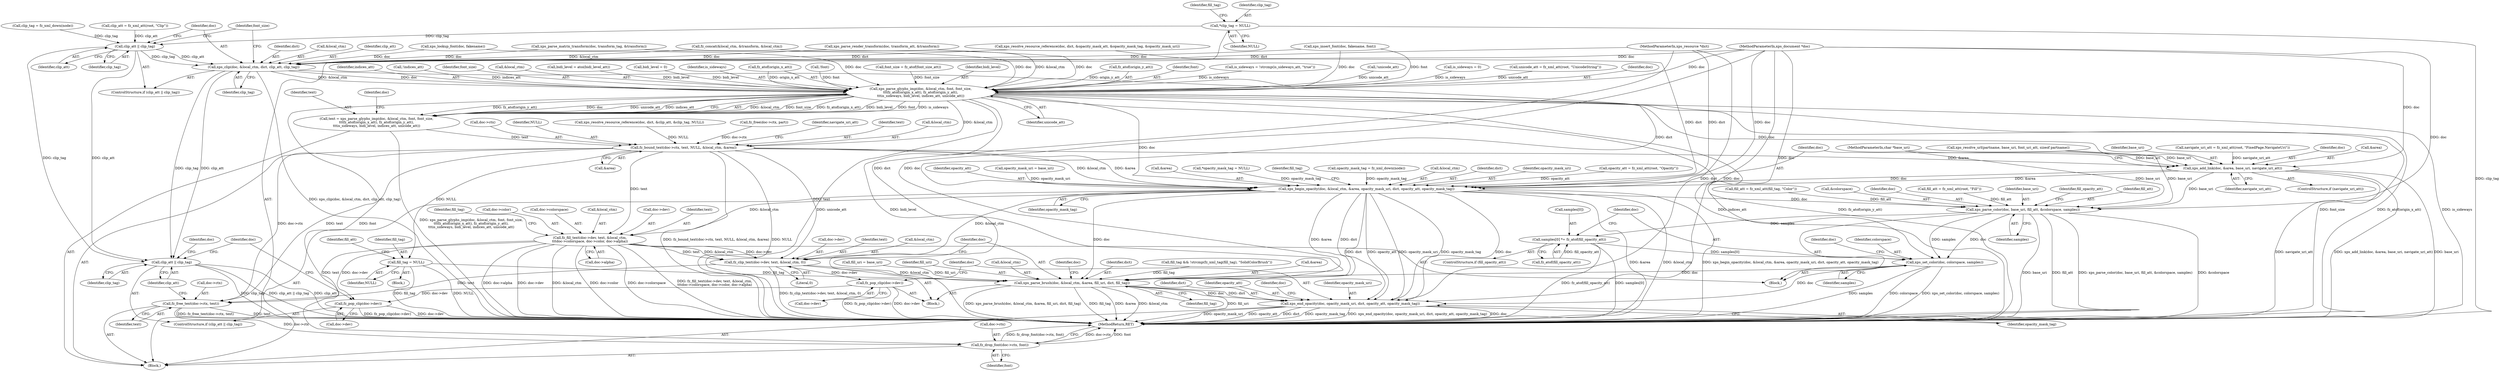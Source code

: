 digraph "0_ghostscript_60dabde18d7fe12b19da8b509bdfee9cc886aafc_1@pointer" {
"1000140" [label="(Call,*clip_tag = NULL)"];
"1000612" [label="(Call,clip_att || clip_tag)"];
"1000615" [label="(Call,xps_clip(doc, &local_ctm, dict, clip_att, clip_tag))"];
"1000628" [label="(Call,xps_parse_glyphs_imp(doc, &local_ctm, font, font_size,\n\t\t\tfz_atof(origin_x_att), fz_atof(origin_y_att),\n\t\t\tis_sideways, bidi_level, indices_att, unicode_att))"];
"1000626" [label="(Call,text = xps_parse_glyphs_imp(doc, &local_ctm, font, font_size,\n\t\t\tfz_atof(origin_x_att), fz_atof(origin_y_att),\n\t\t\tis_sideways, bidi_level, indices_att, unicode_att))"];
"1000642" [label="(Call,fz_bound_text(doc->ctx, text, NULL, &local_ctm, &area))"];
"1000654" [label="(Call,xps_add_link(doc, &area, base_uri, navigate_uri_att))"];
"1000660" [label="(Call,xps_begin_opacity(doc, &local_ctm, &area, opacity_mask_uri, dict, opacity_att, opacity_mask_tag))"];
"1000697" [label="(Call,xps_parse_color(doc, base_uri, fill_att, &colorspace, samples))"];
"1000706" [label="(Call,samples[0] *= fz_atof(fill_opacity_att))"];
"1000712" [label="(Call,xps_set_color(doc, colorspace, samples))"];
"1000743" [label="(Call,xps_parse_brush(doc, &local_ctm, &area, fill_uri, dict, fill_tag))"];
"1000756" [label="(Call,xps_end_opacity(doc, opacity_mask_uri, dict, opacity_att, opacity_mask_tag))"];
"1000716" [label="(Call,fz_fill_text(doc->dev, text, &local_ctm,\n\t\t\tdoc->colorspace, doc->color, doc->alpha))"];
"1000735" [label="(Call,fz_clip_text(doc->dev, text, &local_ctm, 0))"];
"1000752" [label="(Call,fz_pop_clip(doc->dev))"];
"1000771" [label="(Call,fz_pop_clip(doc->dev))"];
"1000762" [label="(Call,fz_free_text(doc->ctx, text))"];
"1000775" [label="(Call,fz_drop_font(doc->ctx, font))"];
"1000689" [label="(Call,fill_tag = NULL)"];
"1000768" [label="(Call,clip_att || clip_tag)"];
"1000775" [label="(Call,fz_drop_font(doc->ctx, font))"];
"1000173" [label="(Call,bidi_level = 0)"];
"1000604" [label="(Call,fz_concat(&local_ctm, &transform, &local_ctm))"];
"1000614" [label="(Identifier,clip_tag)"];
"1000684" [label="(Call,fill_att = fz_xml_att(fill_tag, \"Color\"))"];
"1000701" [label="(Call,&colorspace)"];
"1000295" [label="(Call,clip_tag = fz_xml_down(node))"];
"1000720" [label="(Identifier,text)"];
"1000611" [label="(ControlStructure,if (clip_att || clip_tag))"];
"1000377" [label="(Call,is_sideways = !strcmp(is_sideways_att, \"true\"))"];
"1000690" [label="(Identifier,fill_tag)"];
"1000734" [label="(Block,)"];
"1000617" [label="(Call,&local_ctm)"];
"1000642" [label="(Call,fz_bound_text(doc->ctx, text, NULL, &local_ctm, &area))"];
"1000733" [label="(Identifier,fill_tag)"];
"1000739" [label="(Identifier,text)"];
"1000769" [label="(Identifier,clip_att)"];
"1000372" [label="(Call,!unicode_att)"];
"1000735" [label="(Call,fz_clip_text(doc->dev, text, &local_ctm, 0))"];
"1000772" [label="(Call,doc->dev)"];
"1000707" [label="(Call,samples[0])"];
"1000643" [label="(Call,doc->ctx)"];
"1000759" [label="(Identifier,dict)"];
"1000726" [label="(Call,doc->color)"];
"1000659" [label="(Identifier,navigate_uri_att)"];
"1000169" [label="(Call,is_sideways = 0)"];
"1000762" [label="(Call,fz_free_text(doc->ctx, text))"];
"1000223" [label="(Call,unicode_att = fz_xml_att(root, \"UnicodeString\"))"];
"1000743" [label="(Call,xps_parse_brush(doc, &local_ctm, &area, fill_uri, dict, fill_tag))"];
"1000323" [label="(Call,xps_resolve_resource_reference(doc, dict, &clip_att, &clip_tag, NULL))"];
"1000238" [label="(Call,clip_att = fz_xml_att(root, \"Clip\"))"];
"1000647" [label="(Identifier,NULL)"];
"1000579" [label="(Call,fz_free(doc->ctx, part))"];
"1000754" [label="(Identifier,doc)"];
"1000723" [label="(Call,doc->colorspace)"];
"1000650" [label="(Call,&area)"];
"1000621" [label="(Identifier,clip_tag)"];
"1000629" [label="(Identifier,doc)"];
"1000613" [label="(Identifier,clip_att)"];
"1000694" [label="(Block,)"];
"1000776" [label="(Call,doc->ctx)"];
"1000640" [label="(Identifier,indices_att)"];
"1000671" [label="(Call,fill_tag && !strcmp(fz_xml_tag(fill_tag), \"SolidColorBrush\"))"];
"1000654" [label="(Call,xps_add_link(doc, &area, base_uri, navigate_uri_att))"];
"1000661" [label="(Identifier,doc)"];
"1000697" [label="(Call,xps_parse_color(doc, base_uri, fill_att, &colorspace, samples))"];
"1000644" [label="(Identifier,doc)"];
"1000116" [label="(Block,)"];
"1000721" [label="(Call,&local_ctm)"];
"1000253" [label="(Call,navigate_uri_att = fz_xml_att(root, \"FixedPage.NavigateUri\"))"];
"1000664" [label="(Call,&area)"];
"1000698" [label="(Identifier,doc)"];
"1000757" [label="(Identifier,doc)"];
"1000740" [label="(Call,&local_ctm)"];
"1000689" [label="(Call,fill_tag = NULL)"];
"1000704" [label="(ControlStructure,if (fill_opacity_att))"];
"1000111" [label="(MethodParameterIn,xps_document *doc)"];
"1000370" [label="(Call,!indices_att)"];
"1000747" [label="(Call,&area)"];
"1000309" [label="(Call,fill_uri = base_uri)"];
"1000653" [label="(Identifier,navigate_uri_att)"];
"1000779" [label="(Identifier,font)"];
"1000633" [label="(Identifier,font_size)"];
"1000715" [label="(Identifier,samples)"];
"1000148" [label="(Call,*opacity_mask_tag = NULL)"];
"1000672" [label="(Identifier,fill_tag)"];
"1000756" [label="(Call,xps_end_opacity(doc, opacity_mask_uri, dict, opacity_att, opacity_mask_tag))"];
"1000188" [label="(Call,fill_att = fz_xml_att(root, \"Fill\"))"];
"1000703" [label="(Identifier,samples)"];
"1000763" [label="(Call,doc->ctx)"];
"1000630" [label="(Call,&local_ctm)"];
"1000752" [label="(Call,fz_pop_clip(doc->dev))"];
"1000623" [label="(Identifier,font_size)"];
"1000626" [label="(Call,text = xps_parse_glyphs_imp(doc, &local_ctm, font, font_size,\n\t\t\tfz_atof(origin_x_att), fz_atof(origin_y_att),\n\t\t\tis_sideways, bidi_level, indices_att, unicode_att))"];
"1000385" [label="(Call,bidi_level = atoi(bidi_level_att))"];
"1000712" [label="(Call,xps_set_color(doc, colorspace, samples))"];
"1000749" [label="(Identifier,fill_uri)"];
"1000760" [label="(Identifier,opacity_att)"];
"1000145" [label="(Identifier,fill_tag)"];
"1000140" [label="(Call,*clip_tag = NULL)"];
"1000285" [label="(Call,opacity_mask_tag = fz_xml_down(node))"];
"1000693" [label="(Identifier,fill_att)"];
"1000662" [label="(Call,&local_ctm)"];
"1000729" [label="(Call,doc->alpha)"];
"1000641" [label="(Identifier,unicode_att)"];
"1000745" [label="(Call,&local_ctm)"];
"1000691" [label="(Identifier,NULL)"];
"1000141" [label="(Identifier,clip_tag)"];
"1000777" [label="(Identifier,doc)"];
"1000620" [label="(Identifier,clip_att)"];
"1000652" [label="(ControlStructure,if (navigate_uri_att))"];
"1000706" [label="(Call,samples[0] *= fz_atof(fill_opacity_att))"];
"1000761" [label="(Identifier,opacity_mask_tag)"];
"1000744" [label="(Identifier,doc)"];
"1000766" [label="(Identifier,text)"];
"1000667" [label="(Identifier,dict)"];
"1000612" [label="(Call,clip_att || clip_tag)"];
"1000773" [label="(Identifier,doc)"];
"1000638" [label="(Identifier,is_sideways)"];
"1000717" [label="(Call,doc->dev)"];
"1000751" [label="(Identifier,fill_tag)"];
"1000767" [label="(ControlStructure,if (clip_att || clip_tag))"];
"1000628" [label="(Call,xps_parse_glyphs_imp(doc, &local_ctm, font, font_size,\n\t\t\tfz_atof(origin_x_att), fz_atof(origin_y_att),\n\t\t\tis_sideways, bidi_level, indices_att, unicode_att))"];
"1000646" [label="(Identifier,text)"];
"1000666" [label="(Identifier,opacity_mask_uri)"];
"1000678" [label="(Block,)"];
"1000699" [label="(Identifier,base_uri)"];
"1000655" [label="(Identifier,doc)"];
"1000770" [label="(Identifier,clip_tag)"];
"1000768" [label="(Call,clip_att || clip_tag)"];
"1000634" [label="(Call,fz_atof(origin_x_att))"];
"1000705" [label="(Identifier,fill_opacity_att)"];
"1000714" [label="(Identifier,colorspace)"];
"1000459" [label="(Call,!font)"];
"1000627" [label="(Identifier,text)"];
"1000780" [label="(MethodReturn,RET)"];
"1000648" [label="(Call,&local_ctm)"];
"1000622" [label="(Call,font_size = fz_atof(font_size_att))"];
"1000114" [label="(MethodParameterIn,xps_resource *dict)"];
"1000340" [label="(Call,xps_resolve_resource_reference(doc, dict, &opacity_mask_att, &opacity_mask_tag, &opacity_mask_uri))"];
"1000243" [label="(Call,opacity_att = fz_xml_att(root, \"Opacity\"))"];
"1000599" [label="(Call,xps_parse_matrix_transform(doc, transform_tag, &transform))"];
"1000668" [label="(Identifier,opacity_att)"];
"1000639" [label="(Identifier,bidi_level)"];
"1000750" [label="(Identifier,dict)"];
"1000113" [label="(MethodParameterIn,char *base_uri)"];
"1000716" [label="(Call,fz_fill_text(doc->dev, text, &local_ctm,\n\t\t\tdoc->colorspace, doc->color, doc->alpha))"];
"1000619" [label="(Identifier,dict)"];
"1000636" [label="(Call,fz_atof(origin_y_att))"];
"1000312" [label="(Call,opacity_mask_uri = base_uri)"];
"1000764" [label="(Identifier,doc)"];
"1000700" [label="(Identifier,fill_att)"];
"1000656" [label="(Call,&area)"];
"1000753" [label="(Call,doc->dev)"];
"1000616" [label="(Identifier,doc)"];
"1000771" [label="(Call,fz_pop_clip(doc->dev))"];
"1000713" [label="(Identifier,doc)"];
"1000142" [label="(Identifier,NULL)"];
"1000718" [label="(Identifier,doc)"];
"1000632" [label="(Identifier,font)"];
"1000455" [label="(Call,xps_lookup_font(doc, fakename))"];
"1000758" [label="(Identifier,opacity_mask_uri)"];
"1000710" [label="(Call,fz_atof(fill_opacity_att))"];
"1000568" [label="(Call,xps_insert_font(doc, fakename, font))"];
"1000669" [label="(Identifier,opacity_mask_tag)"];
"1000592" [label="(Call,xps_parse_render_transform(doc, transform_att, &transform))"];
"1000389" [label="(Call,xps_resolve_url(partname, base_uri, font_uri_att, sizeof partname))"];
"1000736" [label="(Call,doc->dev)"];
"1000658" [label="(Identifier,base_uri)"];
"1000615" [label="(Call,xps_clip(doc, &local_ctm, dict, clip_att, clip_tag))"];
"1000742" [label="(Literal,0)"];
"1000660" [label="(Call,xps_begin_opacity(doc, &local_ctm, &area, opacity_mask_uri, dict, opacity_att, opacity_mask_tag))"];
"1000140" -> "1000116"  [label="AST: "];
"1000140" -> "1000142"  [label="CFG: "];
"1000141" -> "1000140"  [label="AST: "];
"1000142" -> "1000140"  [label="AST: "];
"1000145" -> "1000140"  [label="CFG: "];
"1000140" -> "1000780"  [label="DDG: clip_tag"];
"1000140" -> "1000612"  [label="DDG: clip_tag"];
"1000612" -> "1000611"  [label="AST: "];
"1000612" -> "1000613"  [label="CFG: "];
"1000612" -> "1000614"  [label="CFG: "];
"1000613" -> "1000612"  [label="AST: "];
"1000614" -> "1000612"  [label="AST: "];
"1000616" -> "1000612"  [label="CFG: "];
"1000623" -> "1000612"  [label="CFG: "];
"1000238" -> "1000612"  [label="DDG: clip_att"];
"1000295" -> "1000612"  [label="DDG: clip_tag"];
"1000612" -> "1000615"  [label="DDG: clip_att"];
"1000612" -> "1000615"  [label="DDG: clip_tag"];
"1000612" -> "1000768"  [label="DDG: clip_att"];
"1000612" -> "1000768"  [label="DDG: clip_tag"];
"1000615" -> "1000611"  [label="AST: "];
"1000615" -> "1000621"  [label="CFG: "];
"1000616" -> "1000615"  [label="AST: "];
"1000617" -> "1000615"  [label="AST: "];
"1000619" -> "1000615"  [label="AST: "];
"1000620" -> "1000615"  [label="AST: "];
"1000621" -> "1000615"  [label="AST: "];
"1000623" -> "1000615"  [label="CFG: "];
"1000615" -> "1000780"  [label="DDG: xps_clip(doc, &local_ctm, dict, clip_att, clip_tag)"];
"1000568" -> "1000615"  [label="DDG: doc"];
"1000599" -> "1000615"  [label="DDG: doc"];
"1000455" -> "1000615"  [label="DDG: doc"];
"1000592" -> "1000615"  [label="DDG: doc"];
"1000111" -> "1000615"  [label="DDG: doc"];
"1000604" -> "1000615"  [label="DDG: &local_ctm"];
"1000340" -> "1000615"  [label="DDG: dict"];
"1000114" -> "1000615"  [label="DDG: dict"];
"1000615" -> "1000628"  [label="DDG: doc"];
"1000615" -> "1000628"  [label="DDG: &local_ctm"];
"1000615" -> "1000660"  [label="DDG: dict"];
"1000615" -> "1000768"  [label="DDG: clip_att"];
"1000615" -> "1000768"  [label="DDG: clip_tag"];
"1000628" -> "1000626"  [label="AST: "];
"1000628" -> "1000641"  [label="CFG: "];
"1000629" -> "1000628"  [label="AST: "];
"1000630" -> "1000628"  [label="AST: "];
"1000632" -> "1000628"  [label="AST: "];
"1000633" -> "1000628"  [label="AST: "];
"1000634" -> "1000628"  [label="AST: "];
"1000636" -> "1000628"  [label="AST: "];
"1000638" -> "1000628"  [label="AST: "];
"1000639" -> "1000628"  [label="AST: "];
"1000640" -> "1000628"  [label="AST: "];
"1000641" -> "1000628"  [label="AST: "];
"1000626" -> "1000628"  [label="CFG: "];
"1000628" -> "1000780"  [label="DDG: is_sideways"];
"1000628" -> "1000780"  [label="DDG: unicode_att"];
"1000628" -> "1000780"  [label="DDG: bidi_level"];
"1000628" -> "1000780"  [label="DDG: indices_att"];
"1000628" -> "1000780"  [label="DDG: font_size"];
"1000628" -> "1000780"  [label="DDG: fz_atof(origin_y_att)"];
"1000628" -> "1000780"  [label="DDG: fz_atof(origin_x_att)"];
"1000628" -> "1000626"  [label="DDG: &local_ctm"];
"1000628" -> "1000626"  [label="DDG: font_size"];
"1000628" -> "1000626"  [label="DDG: fz_atof(origin_x_att)"];
"1000628" -> "1000626"  [label="DDG: bidi_level"];
"1000628" -> "1000626"  [label="DDG: font"];
"1000628" -> "1000626"  [label="DDG: is_sideways"];
"1000628" -> "1000626"  [label="DDG: fz_atof(origin_y_att)"];
"1000628" -> "1000626"  [label="DDG: doc"];
"1000628" -> "1000626"  [label="DDG: unicode_att"];
"1000628" -> "1000626"  [label="DDG: indices_att"];
"1000568" -> "1000628"  [label="DDG: doc"];
"1000568" -> "1000628"  [label="DDG: font"];
"1000599" -> "1000628"  [label="DDG: doc"];
"1000455" -> "1000628"  [label="DDG: doc"];
"1000592" -> "1000628"  [label="DDG: doc"];
"1000111" -> "1000628"  [label="DDG: doc"];
"1000604" -> "1000628"  [label="DDG: &local_ctm"];
"1000459" -> "1000628"  [label="DDG: font"];
"1000622" -> "1000628"  [label="DDG: font_size"];
"1000634" -> "1000628"  [label="DDG: origin_x_att"];
"1000636" -> "1000628"  [label="DDG: origin_y_att"];
"1000377" -> "1000628"  [label="DDG: is_sideways"];
"1000169" -> "1000628"  [label="DDG: is_sideways"];
"1000385" -> "1000628"  [label="DDG: bidi_level"];
"1000173" -> "1000628"  [label="DDG: bidi_level"];
"1000370" -> "1000628"  [label="DDG: indices_att"];
"1000372" -> "1000628"  [label="DDG: unicode_att"];
"1000223" -> "1000628"  [label="DDG: unicode_att"];
"1000628" -> "1000642"  [label="DDG: &local_ctm"];
"1000628" -> "1000654"  [label="DDG: doc"];
"1000628" -> "1000660"  [label="DDG: doc"];
"1000628" -> "1000775"  [label="DDG: font"];
"1000626" -> "1000116"  [label="AST: "];
"1000627" -> "1000626"  [label="AST: "];
"1000644" -> "1000626"  [label="CFG: "];
"1000626" -> "1000780"  [label="DDG: xps_parse_glyphs_imp(doc, &local_ctm, font, font_size,\n\t\t\tfz_atof(origin_x_att), fz_atof(origin_y_att),\n\t\t\tis_sideways, bidi_level, indices_att, unicode_att)"];
"1000626" -> "1000642"  [label="DDG: text"];
"1000642" -> "1000116"  [label="AST: "];
"1000642" -> "1000650"  [label="CFG: "];
"1000643" -> "1000642"  [label="AST: "];
"1000646" -> "1000642"  [label="AST: "];
"1000647" -> "1000642"  [label="AST: "];
"1000648" -> "1000642"  [label="AST: "];
"1000650" -> "1000642"  [label="AST: "];
"1000653" -> "1000642"  [label="CFG: "];
"1000642" -> "1000780"  [label="DDG: NULL"];
"1000642" -> "1000780"  [label="DDG: fz_bound_text(doc->ctx, text, NULL, &local_ctm, &area)"];
"1000579" -> "1000642"  [label="DDG: doc->ctx"];
"1000323" -> "1000642"  [label="DDG: NULL"];
"1000642" -> "1000654"  [label="DDG: &area"];
"1000642" -> "1000660"  [label="DDG: &local_ctm"];
"1000642" -> "1000660"  [label="DDG: &area"];
"1000642" -> "1000689"  [label="DDG: NULL"];
"1000642" -> "1000716"  [label="DDG: text"];
"1000642" -> "1000735"  [label="DDG: text"];
"1000642" -> "1000762"  [label="DDG: doc->ctx"];
"1000642" -> "1000762"  [label="DDG: text"];
"1000654" -> "1000652"  [label="AST: "];
"1000654" -> "1000659"  [label="CFG: "];
"1000655" -> "1000654"  [label="AST: "];
"1000656" -> "1000654"  [label="AST: "];
"1000658" -> "1000654"  [label="AST: "];
"1000659" -> "1000654"  [label="AST: "];
"1000661" -> "1000654"  [label="CFG: "];
"1000654" -> "1000780"  [label="DDG: base_uri"];
"1000654" -> "1000780"  [label="DDG: navigate_uri_att"];
"1000654" -> "1000780"  [label="DDG: xps_add_link(doc, &area, base_uri, navigate_uri_att)"];
"1000111" -> "1000654"  [label="DDG: doc"];
"1000389" -> "1000654"  [label="DDG: base_uri"];
"1000113" -> "1000654"  [label="DDG: base_uri"];
"1000253" -> "1000654"  [label="DDG: navigate_uri_att"];
"1000654" -> "1000660"  [label="DDG: doc"];
"1000654" -> "1000660"  [label="DDG: &area"];
"1000654" -> "1000697"  [label="DDG: base_uri"];
"1000660" -> "1000116"  [label="AST: "];
"1000660" -> "1000669"  [label="CFG: "];
"1000661" -> "1000660"  [label="AST: "];
"1000662" -> "1000660"  [label="AST: "];
"1000664" -> "1000660"  [label="AST: "];
"1000666" -> "1000660"  [label="AST: "];
"1000667" -> "1000660"  [label="AST: "];
"1000668" -> "1000660"  [label="AST: "];
"1000669" -> "1000660"  [label="AST: "];
"1000672" -> "1000660"  [label="CFG: "];
"1000660" -> "1000780"  [label="DDG: xps_begin_opacity(doc, &local_ctm, &area, opacity_mask_uri, dict, opacity_att, opacity_mask_tag)"];
"1000660" -> "1000780"  [label="DDG: &area"];
"1000660" -> "1000780"  [label="DDG: &local_ctm"];
"1000111" -> "1000660"  [label="DDG: doc"];
"1000312" -> "1000660"  [label="DDG: opacity_mask_uri"];
"1000340" -> "1000660"  [label="DDG: dict"];
"1000114" -> "1000660"  [label="DDG: dict"];
"1000243" -> "1000660"  [label="DDG: opacity_att"];
"1000285" -> "1000660"  [label="DDG: opacity_mask_tag"];
"1000148" -> "1000660"  [label="DDG: opacity_mask_tag"];
"1000660" -> "1000697"  [label="DDG: doc"];
"1000660" -> "1000716"  [label="DDG: &local_ctm"];
"1000660" -> "1000735"  [label="DDG: &local_ctm"];
"1000660" -> "1000743"  [label="DDG: doc"];
"1000660" -> "1000743"  [label="DDG: &area"];
"1000660" -> "1000743"  [label="DDG: dict"];
"1000660" -> "1000756"  [label="DDG: doc"];
"1000660" -> "1000756"  [label="DDG: opacity_mask_uri"];
"1000660" -> "1000756"  [label="DDG: dict"];
"1000660" -> "1000756"  [label="DDG: opacity_att"];
"1000660" -> "1000756"  [label="DDG: opacity_mask_tag"];
"1000697" -> "1000694"  [label="AST: "];
"1000697" -> "1000703"  [label="CFG: "];
"1000698" -> "1000697"  [label="AST: "];
"1000699" -> "1000697"  [label="AST: "];
"1000700" -> "1000697"  [label="AST: "];
"1000701" -> "1000697"  [label="AST: "];
"1000703" -> "1000697"  [label="AST: "];
"1000705" -> "1000697"  [label="CFG: "];
"1000697" -> "1000780"  [label="DDG: fill_att"];
"1000697" -> "1000780"  [label="DDG: xps_parse_color(doc, base_uri, fill_att, &colorspace, samples)"];
"1000697" -> "1000780"  [label="DDG: &colorspace"];
"1000697" -> "1000780"  [label="DDG: base_uri"];
"1000111" -> "1000697"  [label="DDG: doc"];
"1000389" -> "1000697"  [label="DDG: base_uri"];
"1000113" -> "1000697"  [label="DDG: base_uri"];
"1000684" -> "1000697"  [label="DDG: fill_att"];
"1000188" -> "1000697"  [label="DDG: fill_att"];
"1000697" -> "1000706"  [label="DDG: samples"];
"1000697" -> "1000712"  [label="DDG: doc"];
"1000697" -> "1000712"  [label="DDG: samples"];
"1000706" -> "1000704"  [label="AST: "];
"1000706" -> "1000710"  [label="CFG: "];
"1000707" -> "1000706"  [label="AST: "];
"1000710" -> "1000706"  [label="AST: "];
"1000713" -> "1000706"  [label="CFG: "];
"1000706" -> "1000780"  [label="DDG: fz_atof(fill_opacity_att)"];
"1000706" -> "1000780"  [label="DDG: samples[0]"];
"1000710" -> "1000706"  [label="DDG: fill_opacity_att"];
"1000706" -> "1000712"  [label="DDG: samples[0]"];
"1000712" -> "1000694"  [label="AST: "];
"1000712" -> "1000715"  [label="CFG: "];
"1000713" -> "1000712"  [label="AST: "];
"1000714" -> "1000712"  [label="AST: "];
"1000715" -> "1000712"  [label="AST: "];
"1000718" -> "1000712"  [label="CFG: "];
"1000712" -> "1000780"  [label="DDG: colorspace"];
"1000712" -> "1000780"  [label="DDG: xps_set_color(doc, colorspace, samples)"];
"1000712" -> "1000780"  [label="DDG: samples"];
"1000111" -> "1000712"  [label="DDG: doc"];
"1000712" -> "1000743"  [label="DDG: doc"];
"1000712" -> "1000756"  [label="DDG: doc"];
"1000743" -> "1000734"  [label="AST: "];
"1000743" -> "1000751"  [label="CFG: "];
"1000744" -> "1000743"  [label="AST: "];
"1000745" -> "1000743"  [label="AST: "];
"1000747" -> "1000743"  [label="AST: "];
"1000749" -> "1000743"  [label="AST: "];
"1000750" -> "1000743"  [label="AST: "];
"1000751" -> "1000743"  [label="AST: "];
"1000754" -> "1000743"  [label="CFG: "];
"1000743" -> "1000780"  [label="DDG: fill_tag"];
"1000743" -> "1000780"  [label="DDG: &area"];
"1000743" -> "1000780"  [label="DDG: &local_ctm"];
"1000743" -> "1000780"  [label="DDG: fill_uri"];
"1000743" -> "1000780"  [label="DDG: xps_parse_brush(doc, &local_ctm, &area, fill_uri, dict, fill_tag)"];
"1000111" -> "1000743"  [label="DDG: doc"];
"1000735" -> "1000743"  [label="DDG: &local_ctm"];
"1000309" -> "1000743"  [label="DDG: fill_uri"];
"1000114" -> "1000743"  [label="DDG: dict"];
"1000689" -> "1000743"  [label="DDG: fill_tag"];
"1000671" -> "1000743"  [label="DDG: fill_tag"];
"1000743" -> "1000756"  [label="DDG: doc"];
"1000743" -> "1000756"  [label="DDG: dict"];
"1000756" -> "1000116"  [label="AST: "];
"1000756" -> "1000761"  [label="CFG: "];
"1000757" -> "1000756"  [label="AST: "];
"1000758" -> "1000756"  [label="AST: "];
"1000759" -> "1000756"  [label="AST: "];
"1000760" -> "1000756"  [label="AST: "];
"1000761" -> "1000756"  [label="AST: "];
"1000764" -> "1000756"  [label="CFG: "];
"1000756" -> "1000780"  [label="DDG: doc"];
"1000756" -> "1000780"  [label="DDG: opacity_mask_uri"];
"1000756" -> "1000780"  [label="DDG: opacity_att"];
"1000756" -> "1000780"  [label="DDG: dict"];
"1000756" -> "1000780"  [label="DDG: opacity_mask_tag"];
"1000756" -> "1000780"  [label="DDG: xps_end_opacity(doc, opacity_mask_uri, dict, opacity_att, opacity_mask_tag)"];
"1000111" -> "1000756"  [label="DDG: doc"];
"1000114" -> "1000756"  [label="DDG: dict"];
"1000716" -> "1000694"  [label="AST: "];
"1000716" -> "1000729"  [label="CFG: "];
"1000717" -> "1000716"  [label="AST: "];
"1000720" -> "1000716"  [label="AST: "];
"1000721" -> "1000716"  [label="AST: "];
"1000723" -> "1000716"  [label="AST: "];
"1000726" -> "1000716"  [label="AST: "];
"1000729" -> "1000716"  [label="AST: "];
"1000733" -> "1000716"  [label="CFG: "];
"1000716" -> "1000780"  [label="DDG: fz_fill_text(doc->dev, text, &local_ctm,\n\t\t\tdoc->colorspace, doc->color, doc->alpha)"];
"1000716" -> "1000780"  [label="DDG: doc->alpha"];
"1000716" -> "1000780"  [label="DDG: doc->dev"];
"1000716" -> "1000780"  [label="DDG: &local_ctm"];
"1000716" -> "1000780"  [label="DDG: doc->color"];
"1000716" -> "1000780"  [label="DDG: doc->colorspace"];
"1000716" -> "1000735"  [label="DDG: doc->dev"];
"1000716" -> "1000735"  [label="DDG: text"];
"1000716" -> "1000735"  [label="DDG: &local_ctm"];
"1000716" -> "1000762"  [label="DDG: text"];
"1000716" -> "1000771"  [label="DDG: doc->dev"];
"1000735" -> "1000734"  [label="AST: "];
"1000735" -> "1000742"  [label="CFG: "];
"1000736" -> "1000735"  [label="AST: "];
"1000739" -> "1000735"  [label="AST: "];
"1000740" -> "1000735"  [label="AST: "];
"1000742" -> "1000735"  [label="AST: "];
"1000744" -> "1000735"  [label="CFG: "];
"1000735" -> "1000780"  [label="DDG: fz_clip_text(doc->dev, text, &local_ctm, 0)"];
"1000735" -> "1000752"  [label="DDG: doc->dev"];
"1000735" -> "1000762"  [label="DDG: text"];
"1000752" -> "1000734"  [label="AST: "];
"1000752" -> "1000753"  [label="CFG: "];
"1000753" -> "1000752"  [label="AST: "];
"1000757" -> "1000752"  [label="CFG: "];
"1000752" -> "1000780"  [label="DDG: doc->dev"];
"1000752" -> "1000780"  [label="DDG: fz_pop_clip(doc->dev)"];
"1000752" -> "1000771"  [label="DDG: doc->dev"];
"1000771" -> "1000767"  [label="AST: "];
"1000771" -> "1000772"  [label="CFG: "];
"1000772" -> "1000771"  [label="AST: "];
"1000777" -> "1000771"  [label="CFG: "];
"1000771" -> "1000780"  [label="DDG: doc->dev"];
"1000771" -> "1000780"  [label="DDG: fz_pop_clip(doc->dev)"];
"1000762" -> "1000116"  [label="AST: "];
"1000762" -> "1000766"  [label="CFG: "];
"1000763" -> "1000762"  [label="AST: "];
"1000766" -> "1000762"  [label="AST: "];
"1000769" -> "1000762"  [label="CFG: "];
"1000762" -> "1000780"  [label="DDG: fz_free_text(doc->ctx, text)"];
"1000762" -> "1000780"  [label="DDG: text"];
"1000762" -> "1000775"  [label="DDG: doc->ctx"];
"1000775" -> "1000116"  [label="AST: "];
"1000775" -> "1000779"  [label="CFG: "];
"1000776" -> "1000775"  [label="AST: "];
"1000779" -> "1000775"  [label="AST: "];
"1000780" -> "1000775"  [label="CFG: "];
"1000775" -> "1000780"  [label="DDG: doc->ctx"];
"1000775" -> "1000780"  [label="DDG: font"];
"1000775" -> "1000780"  [label="DDG: fz_drop_font(doc->ctx, font)"];
"1000689" -> "1000678"  [label="AST: "];
"1000689" -> "1000691"  [label="CFG: "];
"1000690" -> "1000689"  [label="AST: "];
"1000691" -> "1000689"  [label="AST: "];
"1000693" -> "1000689"  [label="CFG: "];
"1000689" -> "1000780"  [label="DDG: fill_tag"];
"1000689" -> "1000780"  [label="DDG: NULL"];
"1000768" -> "1000767"  [label="AST: "];
"1000768" -> "1000769"  [label="CFG: "];
"1000768" -> "1000770"  [label="CFG: "];
"1000769" -> "1000768"  [label="AST: "];
"1000770" -> "1000768"  [label="AST: "];
"1000773" -> "1000768"  [label="CFG: "];
"1000777" -> "1000768"  [label="CFG: "];
"1000768" -> "1000780"  [label="DDG: clip_att"];
"1000768" -> "1000780"  [label="DDG: clip_tag"];
"1000768" -> "1000780"  [label="DDG: clip_att || clip_tag"];
}
